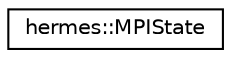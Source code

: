 digraph "Graphical Class Hierarchy"
{
 // LATEX_PDF_SIZE
  edge [fontname="Helvetica",fontsize="10",labelfontname="Helvetica",labelfontsize="10"];
  node [fontname="Helvetica",fontsize="10",shape=record];
  rankdir="LR";
  Node0 [label="hermes::MPIState",height=0.2,width=0.4,color="black", fillcolor="white", style="filled",URL="$structhermes_1_1_m_p_i_state.html",tooltip=" "];
}
